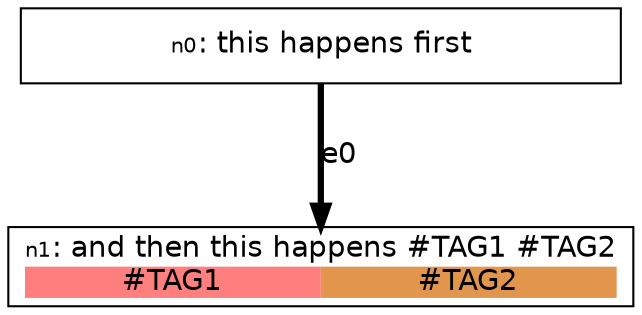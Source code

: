 digraph {

    graph [fontname = "helvetica" rankdir="TB" ranksep=0.75 nodesep=0.5];
    node [fontname = "helvetica" shape = "box" width=4 style=filled];
    edge [fontname = "helvetica" penwidth=3 color="#000000"];

    n0 [label=< <TABLE BORDER="0" CELLPADDING="0" CELLSPACING="0">
    <TR>
        <TD COLSPAN="1"><FONT POINT-SIZE="10">n0</FONT>: this happens first</TD>
    </TR>
    
   </TABLE>
> fillcolor="#FFFFFF"]
    n1 [label=< <TABLE BORDER="0" CELLPADDING="0" CELLSPACING="0">
    <TR>
        <TD COLSPAN="2"><FONT POINT-SIZE="10">n1</FONT>: and then this happens #TAG1 #TAG2</TD>
    </TR>
    
    <TR>
        
            <TD BGCOLOR="#FF7F7F"><FONT COLOR="#000000">#TAG1</FONT></TD>
        
            <TD BGCOLOR="#E2954D"><FONT COLOR="#000000">#TAG2</FONT></TD>
        
    </TR>
    
   </TABLE>
> fillcolor="#FFFFFF"]

    "n0" -> "n1" [label="e0"];

}
